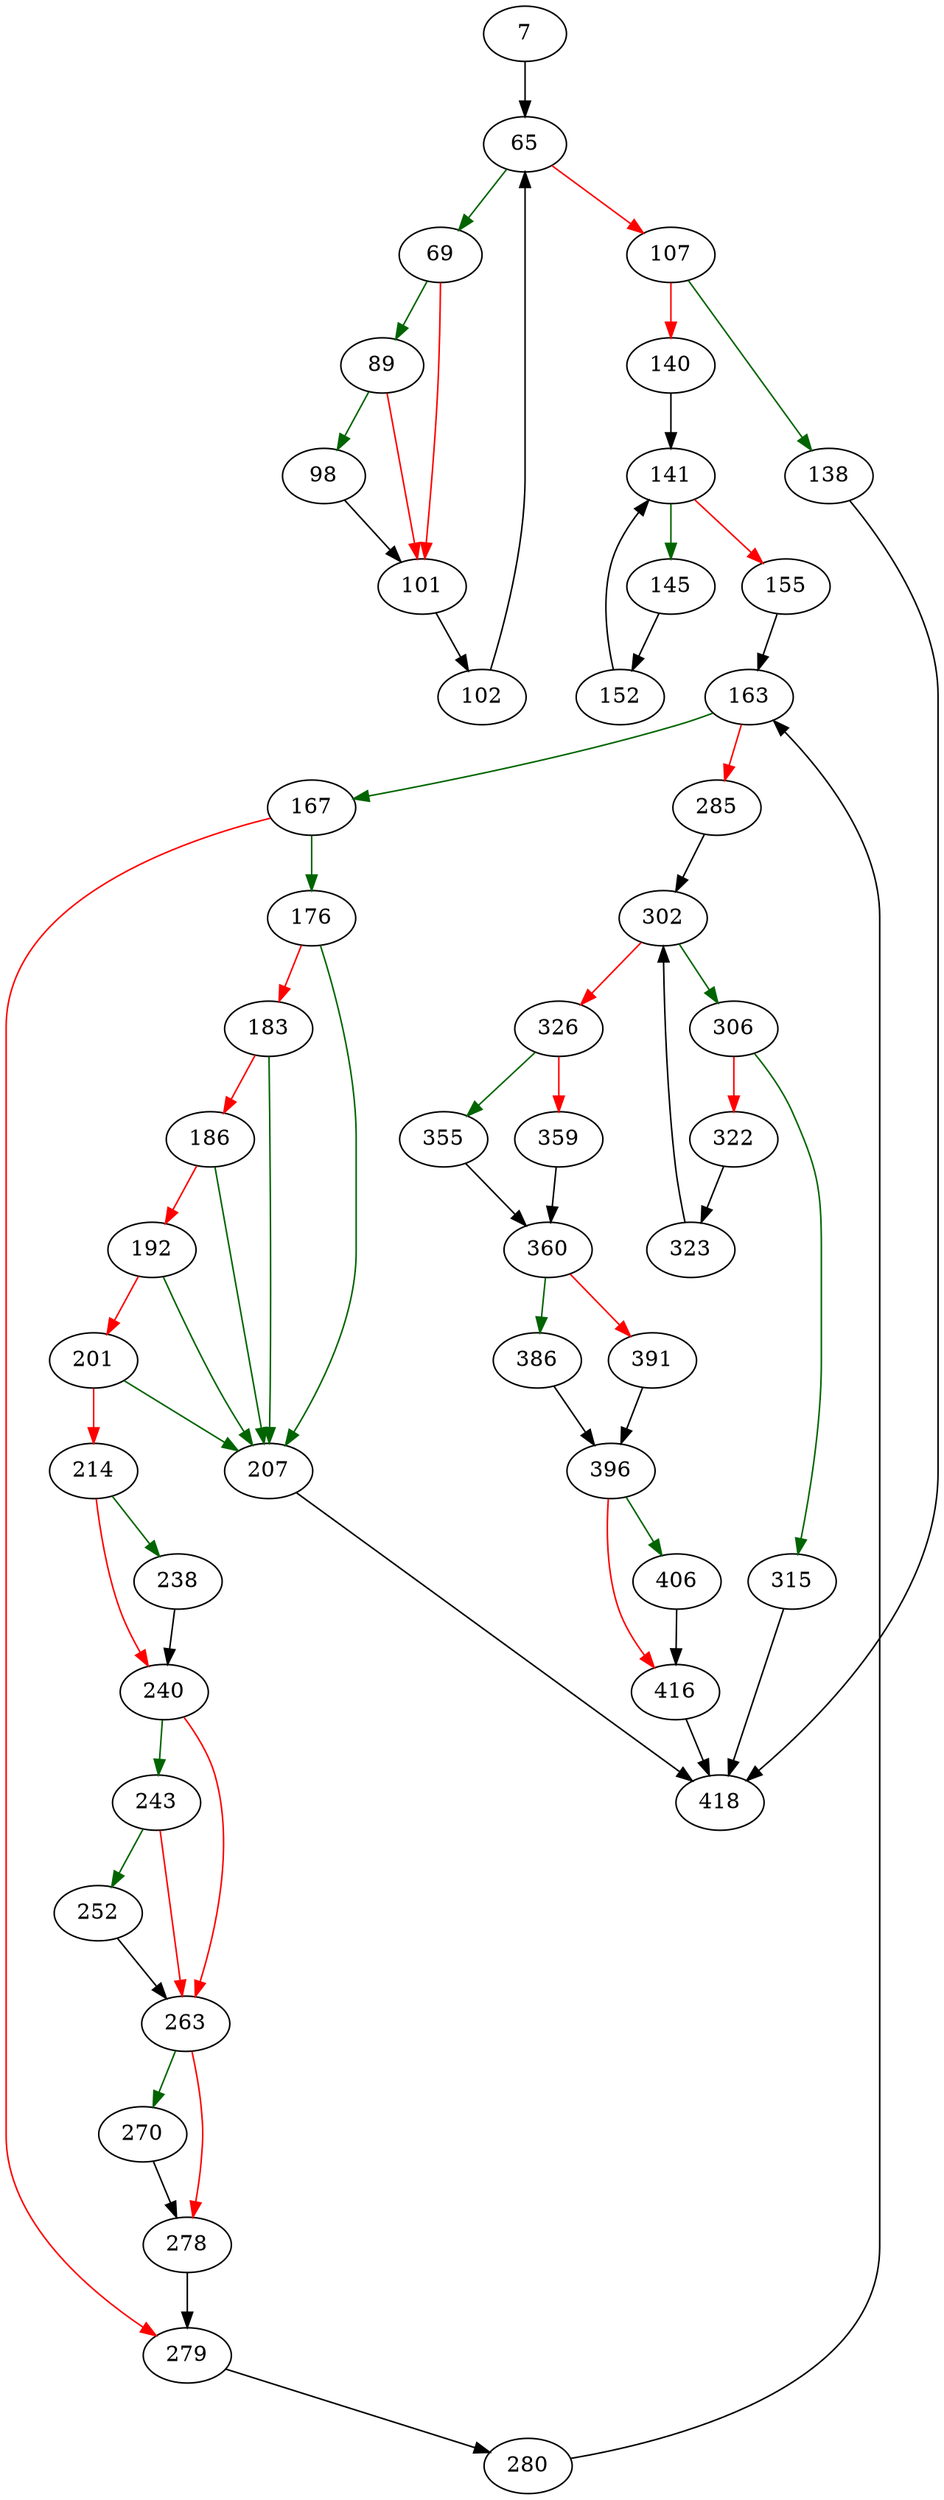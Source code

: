 strict digraph "whereLoopAddVirtualOne" {
	// Node definitions.
	7 [entry=true];
	65;
	69;
	107;
	89;
	101;
	98;
	102;
	138;
	140;
	418;
	141;
	145;
	155;
	152;
	163;
	167;
	285;
	176;
	279;
	207;
	183;
	186;
	192;
	201;
	214;
	238;
	240;
	243;
	263;
	252;
	270;
	278;
	280;
	302;
	306;
	326;
	315;
	322;
	323;
	355;
	359;
	360;
	386;
	391;
	396;
	406;
	416;

	// Edge definitions.
	7 -> 65;
	65 -> 69 [
		color=darkgreen
		cond=true
	];
	65 -> 107 [
		color=red
		cond=false
	];
	69 -> 89 [
		color=darkgreen
		cond=true
	];
	69 -> 101 [
		color=red
		cond=false
	];
	107 -> 138 [
		color=darkgreen
		cond=true
	];
	107 -> 140 [
		color=red
		cond=false
	];
	89 -> 101 [
		color=red
		cond=false
	];
	89 -> 98 [
		color=darkgreen
		cond=true
	];
	101 -> 102;
	98 -> 101;
	102 -> 65;
	138 -> 418;
	140 -> 141;
	141 -> 145 [
		color=darkgreen
		cond=true
	];
	141 -> 155 [
		color=red
		cond=false
	];
	145 -> 152;
	155 -> 163;
	152 -> 141;
	163 -> 167 [
		color=darkgreen
		cond=true
	];
	163 -> 285 [
		color=red
		cond=false
	];
	167 -> 176 [
		color=darkgreen
		cond=true
	];
	167 -> 279 [
		color=red
		cond=false
	];
	285 -> 302;
	176 -> 207 [
		color=darkgreen
		cond=true
	];
	176 -> 183 [
		color=red
		cond=false
	];
	279 -> 280;
	207 -> 418;
	183 -> 207 [
		color=darkgreen
		cond=true
	];
	183 -> 186 [
		color=red
		cond=false
	];
	186 -> 207 [
		color=darkgreen
		cond=true
	];
	186 -> 192 [
		color=red
		cond=false
	];
	192 -> 207 [
		color=darkgreen
		cond=true
	];
	192 -> 201 [
		color=red
		cond=false
	];
	201 -> 207 [
		color=darkgreen
		cond=true
	];
	201 -> 214 [
		color=red
		cond=false
	];
	214 -> 238 [
		color=darkgreen
		cond=true
	];
	214 -> 240 [
		color=red
		cond=false
	];
	238 -> 240;
	240 -> 243 [
		color=darkgreen
		cond=true
	];
	240 -> 263 [
		color=red
		cond=false
	];
	243 -> 263 [
		color=red
		cond=false
	];
	243 -> 252 [
		color=darkgreen
		cond=true
	];
	263 -> 270 [
		color=darkgreen
		cond=true
	];
	263 -> 278 [
		color=red
		cond=false
	];
	252 -> 263;
	270 -> 278;
	278 -> 279;
	280 -> 163;
	302 -> 306 [
		color=darkgreen
		cond=true
	];
	302 -> 326 [
		color=red
		cond=false
	];
	306 -> 315 [
		color=darkgreen
		cond=true
	];
	306 -> 322 [
		color=red
		cond=false
	];
	326 -> 355 [
		color=darkgreen
		cond=true
	];
	326 -> 359 [
		color=red
		cond=false
	];
	315 -> 418;
	322 -> 323;
	323 -> 302;
	355 -> 360;
	359 -> 360;
	360 -> 386 [
		color=darkgreen
		cond=true
	];
	360 -> 391 [
		color=red
		cond=false
	];
	386 -> 396;
	391 -> 396;
	396 -> 406 [
		color=darkgreen
		cond=true
	];
	396 -> 416 [
		color=red
		cond=false
	];
	406 -> 416;
	416 -> 418;
}